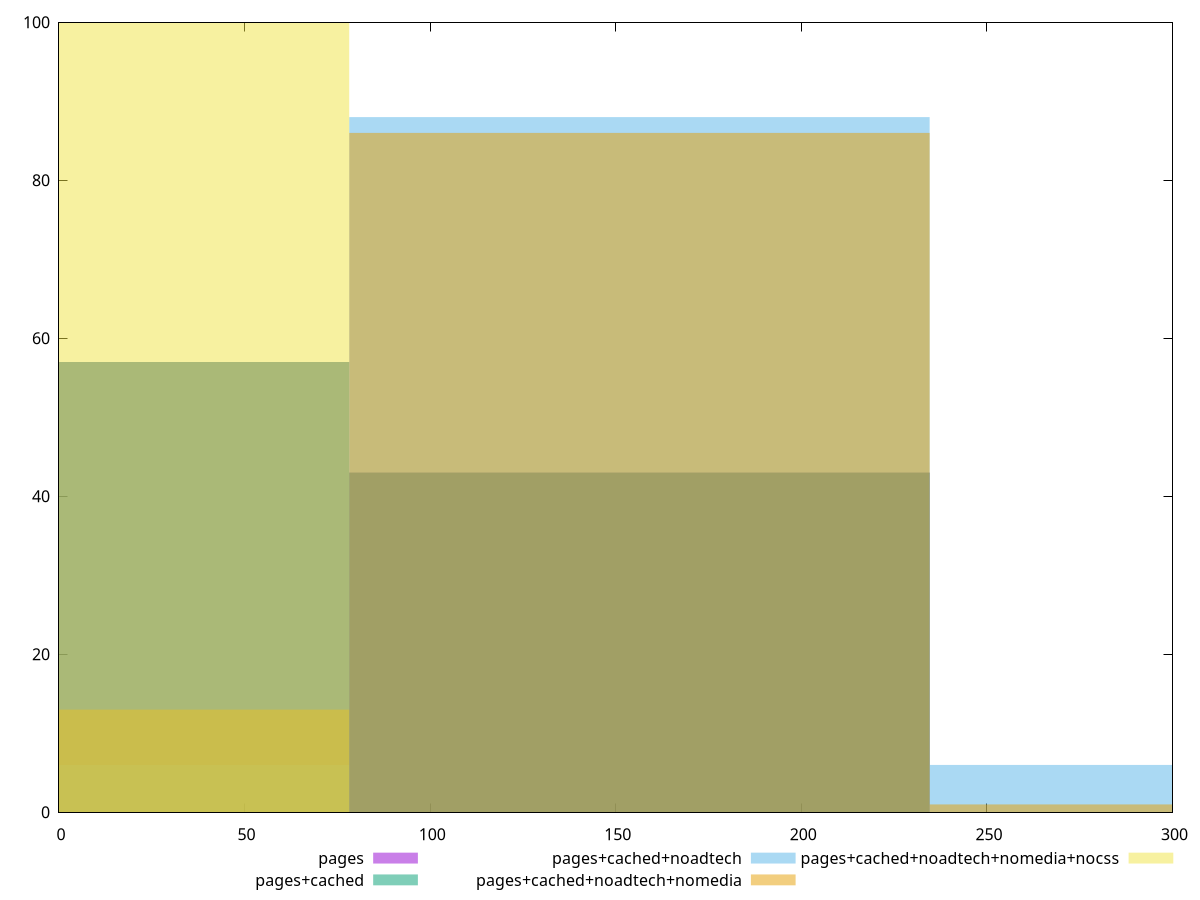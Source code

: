 reset

$pages <<EOF
156.38016091897646 43
0 57
EOF

$pagesCached <<EOF
0 57
156.38016091897646 43
EOF

$pagesCachedNoadtech <<EOF
156.38016091897646 88
312.7603218379529 6
0 6
EOF

$pagesCachedNoadtechNomedia <<EOF
156.38016091897646 86
0 13
312.7603218379529 1
EOF

$pagesCachedNoadtechNomediaNocss <<EOF
0 100
EOF

set key outside below
set boxwidth 156.38016091897646
set xrange [0:300]
set yrange [0:100]
set trange [0:100]
set style fill transparent solid 0.5 noborder
set terminal svg size 640, 530 enhanced background rgb 'white'
set output "report_00026_2021-02-22T21:38:55.199Z/unused-css-rules/comparison/histogram/all_raw.svg"

plot $pages title "pages" with boxes, \
     $pagesCached title "pages+cached" with boxes, \
     $pagesCachedNoadtech title "pages+cached+noadtech" with boxes, \
     $pagesCachedNoadtechNomedia title "pages+cached+noadtech+nomedia" with boxes, \
     $pagesCachedNoadtechNomediaNocss title "pages+cached+noadtech+nomedia+nocss" with boxes

reset
